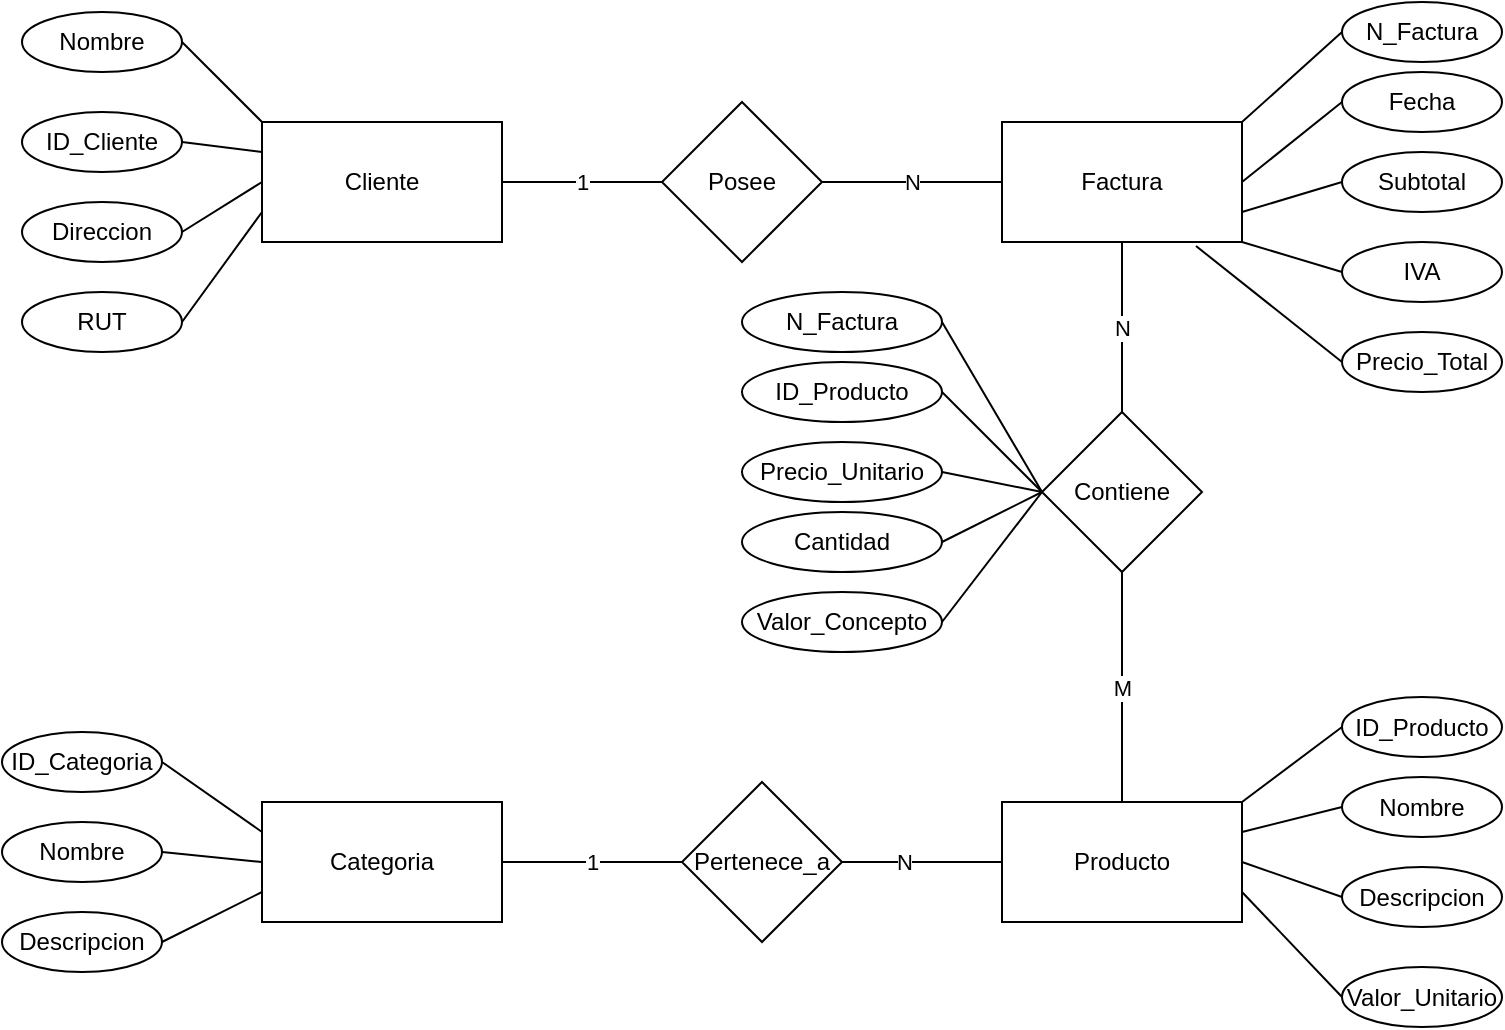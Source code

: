 <mxfile version="13.7.7" type="github">
  <diagram id="R2lEEEUBdFMjLlhIrx00" name="Page-1">
    <mxGraphModel dx="972" dy="793" grid="1" gridSize="10" guides="1" tooltips="1" connect="1" arrows="1" fold="1" page="1" pageScale="1" pageWidth="850" pageHeight="1100" math="0" shadow="0" extFonts="Permanent Marker^https://fonts.googleapis.com/css?family=Permanent+Marker">
      <root>
        <mxCell id="0" />
        <mxCell id="1" parent="0" />
        <mxCell id="0YPiS31dU_EQr1Za0tyZ-1" value="Categoria" style="rounded=0;whiteSpace=wrap;html=1;" parent="1" vertex="1">
          <mxGeometry x="200" y="415" width="120" height="60" as="geometry" />
        </mxCell>
        <mxCell id="0YPiS31dU_EQr1Za0tyZ-2" value="Factura" style="rounded=0;whiteSpace=wrap;html=1;" parent="1" vertex="1">
          <mxGeometry x="570" y="75" width="120" height="60" as="geometry" />
        </mxCell>
        <mxCell id="0YPiS31dU_EQr1Za0tyZ-3" value="Producto" style="rounded=0;whiteSpace=wrap;html=1;" parent="1" vertex="1">
          <mxGeometry x="570" y="415" width="120" height="60" as="geometry" />
        </mxCell>
        <mxCell id="0YPiS31dU_EQr1Za0tyZ-4" value="Cliente&lt;br&gt;" style="rounded=0;whiteSpace=wrap;html=1;" parent="1" vertex="1">
          <mxGeometry x="200" y="75" width="120" height="60" as="geometry" />
        </mxCell>
        <mxCell id="0YPiS31dU_EQr1Za0tyZ-5" value="ID_Cliente" style="ellipse;whiteSpace=wrap;html=1;" parent="1" vertex="1">
          <mxGeometry x="80" y="70" width="80" height="30" as="geometry" />
        </mxCell>
        <mxCell id="0YPiS31dU_EQr1Za0tyZ-6" value="Nombre" style="ellipse;whiteSpace=wrap;html=1;" parent="1" vertex="1">
          <mxGeometry x="80" y="20" width="80" height="30" as="geometry" />
        </mxCell>
        <mxCell id="0YPiS31dU_EQr1Za0tyZ-7" value="RUT" style="ellipse;whiteSpace=wrap;html=1;" parent="1" vertex="1">
          <mxGeometry x="80" y="160" width="80" height="30" as="geometry" />
        </mxCell>
        <mxCell id="0YPiS31dU_EQr1Za0tyZ-8" value="Direccion" style="ellipse;whiteSpace=wrap;html=1;" parent="1" vertex="1">
          <mxGeometry x="80" y="115" width="80" height="30" as="geometry" />
        </mxCell>
        <mxCell id="0YPiS31dU_EQr1Za0tyZ-9" value="" style="endArrow=none;html=1;entryX=0;entryY=0.5;entryDx=0;entryDy=0;exitX=1;exitY=0.5;exitDx=0;exitDy=0;" parent="1" source="0YPiS31dU_EQr1Za0tyZ-8" target="0YPiS31dU_EQr1Za0tyZ-4" edge="1">
          <mxGeometry width="50" height="50" relative="1" as="geometry">
            <mxPoint x="370" y="300" as="sourcePoint" />
            <mxPoint x="420" y="250" as="targetPoint" />
          </mxGeometry>
        </mxCell>
        <mxCell id="0YPiS31dU_EQr1Za0tyZ-10" value="" style="endArrow=none;html=1;entryX=0;entryY=0.25;entryDx=0;entryDy=0;exitX=1;exitY=0.5;exitDx=0;exitDy=0;" parent="1" source="0YPiS31dU_EQr1Za0tyZ-5" target="0YPiS31dU_EQr1Za0tyZ-4" edge="1">
          <mxGeometry width="50" height="50" relative="1" as="geometry">
            <mxPoint x="170" y="140" as="sourcePoint" />
            <mxPoint x="230" y="140" as="targetPoint" />
          </mxGeometry>
        </mxCell>
        <mxCell id="0YPiS31dU_EQr1Za0tyZ-11" value="" style="endArrow=none;html=1;entryX=0;entryY=0;entryDx=0;entryDy=0;exitX=1;exitY=0.5;exitDx=0;exitDy=0;" parent="1" source="0YPiS31dU_EQr1Za0tyZ-6" target="0YPiS31dU_EQr1Za0tyZ-4" edge="1">
          <mxGeometry width="50" height="50" relative="1" as="geometry">
            <mxPoint x="180" y="150" as="sourcePoint" />
            <mxPoint x="240" y="150" as="targetPoint" />
          </mxGeometry>
        </mxCell>
        <mxCell id="0YPiS31dU_EQr1Za0tyZ-12" value="" style="endArrow=none;html=1;entryX=0;entryY=0.75;entryDx=0;entryDy=0;exitX=1;exitY=0.5;exitDx=0;exitDy=0;" parent="1" source="0YPiS31dU_EQr1Za0tyZ-7" target="0YPiS31dU_EQr1Za0tyZ-4" edge="1">
          <mxGeometry width="50" height="50" relative="1" as="geometry">
            <mxPoint x="190" y="160" as="sourcePoint" />
            <mxPoint x="250" y="160" as="targetPoint" />
          </mxGeometry>
        </mxCell>
        <mxCell id="0YPiS31dU_EQr1Za0tyZ-13" value="ID_Producto" style="ellipse;whiteSpace=wrap;html=1;" parent="1" vertex="1">
          <mxGeometry x="740" y="362.5" width="80" height="30" as="geometry" />
        </mxCell>
        <mxCell id="0YPiS31dU_EQr1Za0tyZ-14" value="Nombre" style="ellipse;whiteSpace=wrap;html=1;" parent="1" vertex="1">
          <mxGeometry x="740" y="402.5" width="80" height="30" as="geometry" />
        </mxCell>
        <mxCell id="0YPiS31dU_EQr1Za0tyZ-15" value="Descripcion" style="ellipse;whiteSpace=wrap;html=1;" parent="1" vertex="1">
          <mxGeometry x="740" y="447.5" width="80" height="30" as="geometry" />
        </mxCell>
        <mxCell id="0YPiS31dU_EQr1Za0tyZ-16" value="Valor_Unitario" style="ellipse;whiteSpace=wrap;html=1;" parent="1" vertex="1">
          <mxGeometry x="740" y="497.5" width="80" height="30" as="geometry" />
        </mxCell>
        <mxCell id="0YPiS31dU_EQr1Za0tyZ-18" value="" style="endArrow=none;html=1;entryX=0;entryY=0.5;entryDx=0;entryDy=0;exitX=1;exitY=0;exitDx=0;exitDy=0;" parent="1" source="0YPiS31dU_EQr1Za0tyZ-3" target="0YPiS31dU_EQr1Za0tyZ-13" edge="1">
          <mxGeometry width="50" height="50" relative="1" as="geometry">
            <mxPoint x="390" y="625" as="sourcePoint" />
            <mxPoint x="440" y="575" as="targetPoint" />
          </mxGeometry>
        </mxCell>
        <mxCell id="0YPiS31dU_EQr1Za0tyZ-19" value="" style="endArrow=none;html=1;entryX=0;entryY=0.5;entryDx=0;entryDy=0;exitX=1;exitY=0.25;exitDx=0;exitDy=0;" parent="1" source="0YPiS31dU_EQr1Za0tyZ-3" target="0YPiS31dU_EQr1Za0tyZ-14" edge="1">
          <mxGeometry width="50" height="50" relative="1" as="geometry">
            <mxPoint x="670" y="435" as="sourcePoint" />
            <mxPoint x="740" y="390" as="targetPoint" />
          </mxGeometry>
        </mxCell>
        <mxCell id="0YPiS31dU_EQr1Za0tyZ-20" value="" style="endArrow=none;html=1;entryX=0;entryY=0.5;entryDx=0;entryDy=0;exitX=1;exitY=0.5;exitDx=0;exitDy=0;" parent="1" source="0YPiS31dU_EQr1Za0tyZ-3" target="0YPiS31dU_EQr1Za0tyZ-15" edge="1">
          <mxGeometry width="50" height="50" relative="1" as="geometry">
            <mxPoint x="680" y="445" as="sourcePoint" />
            <mxPoint x="750" y="400" as="targetPoint" />
          </mxGeometry>
        </mxCell>
        <mxCell id="0YPiS31dU_EQr1Za0tyZ-21" value="" style="endArrow=none;html=1;entryX=0;entryY=0.5;entryDx=0;entryDy=0;exitX=1;exitY=0.75;exitDx=0;exitDy=0;" parent="1" source="0YPiS31dU_EQr1Za0tyZ-3" target="0YPiS31dU_EQr1Za0tyZ-16" edge="1">
          <mxGeometry width="50" height="50" relative="1" as="geometry">
            <mxPoint x="690" y="455" as="sourcePoint" />
            <mxPoint x="760" y="410" as="targetPoint" />
          </mxGeometry>
        </mxCell>
        <mxCell id="0YPiS31dU_EQr1Za0tyZ-23" value="ID_Categoria" style="ellipse;whiteSpace=wrap;html=1;" parent="1" vertex="1">
          <mxGeometry x="70" y="380" width="80" height="30" as="geometry" />
        </mxCell>
        <mxCell id="0YPiS31dU_EQr1Za0tyZ-25" value="Nombre" style="ellipse;whiteSpace=wrap;html=1;" parent="1" vertex="1">
          <mxGeometry x="70" y="425" width="80" height="30" as="geometry" />
        </mxCell>
        <mxCell id="0YPiS31dU_EQr1Za0tyZ-27" value="Descripcion" style="ellipse;whiteSpace=wrap;html=1;" parent="1" vertex="1">
          <mxGeometry x="70" y="470" width="80" height="30" as="geometry" />
        </mxCell>
        <mxCell id="0YPiS31dU_EQr1Za0tyZ-29" value="N_Factura" style="ellipse;whiteSpace=wrap;html=1;" parent="1" vertex="1">
          <mxGeometry x="740" y="15" width="80" height="30" as="geometry" />
        </mxCell>
        <mxCell id="0YPiS31dU_EQr1Za0tyZ-30" value="Fecha" style="ellipse;whiteSpace=wrap;html=1;" parent="1" vertex="1">
          <mxGeometry x="740" y="50" width="80" height="30" as="geometry" />
        </mxCell>
        <mxCell id="0YPiS31dU_EQr1Za0tyZ-31" value="Subtotal" style="ellipse;whiteSpace=wrap;html=1;" parent="1" vertex="1">
          <mxGeometry x="740" y="90" width="80" height="30" as="geometry" />
        </mxCell>
        <mxCell id="0YPiS31dU_EQr1Za0tyZ-32" value="IVA" style="ellipse;whiteSpace=wrap;html=1;" parent="1" vertex="1">
          <mxGeometry x="740" y="135" width="80" height="30" as="geometry" />
        </mxCell>
        <mxCell id="0YPiS31dU_EQr1Za0tyZ-39" value="Precio_Total" style="ellipse;whiteSpace=wrap;html=1;" parent="1" vertex="1">
          <mxGeometry x="740" y="180" width="80" height="30" as="geometry" />
        </mxCell>
        <mxCell id="0YPiS31dU_EQr1Za0tyZ-44" value="" style="endArrow=none;html=1;entryX=0;entryY=0.5;entryDx=0;entryDy=0;exitX=1;exitY=0;exitDx=0;exitDy=0;" parent="1" source="0YPiS31dU_EQr1Za0tyZ-2" target="0YPiS31dU_EQr1Za0tyZ-29" edge="1">
          <mxGeometry width="50" height="50" relative="1" as="geometry">
            <mxPoint x="370" y="300" as="sourcePoint" />
            <mxPoint x="420" y="250" as="targetPoint" />
          </mxGeometry>
        </mxCell>
        <mxCell id="0YPiS31dU_EQr1Za0tyZ-47" value="" style="endArrow=none;html=1;entryX=0;entryY=0.5;entryDx=0;entryDy=0;exitX=1;exitY=0.5;exitDx=0;exitDy=0;" parent="1" source="0YPiS31dU_EQr1Za0tyZ-2" target="0YPiS31dU_EQr1Za0tyZ-30" edge="1">
          <mxGeometry width="50" height="50" relative="1" as="geometry">
            <mxPoint x="720" y="105" as="sourcePoint" />
            <mxPoint x="770" y="60" as="targetPoint" />
          </mxGeometry>
        </mxCell>
        <mxCell id="0YPiS31dU_EQr1Za0tyZ-48" value="" style="endArrow=none;html=1;entryX=0;entryY=0.5;entryDx=0;entryDy=0;exitX=1;exitY=0.75;exitDx=0;exitDy=0;" parent="1" source="0YPiS31dU_EQr1Za0tyZ-2" target="0YPiS31dU_EQr1Za0tyZ-31" edge="1">
          <mxGeometry width="50" height="50" relative="1" as="geometry">
            <mxPoint x="730" y="115" as="sourcePoint" />
            <mxPoint x="780" y="70" as="targetPoint" />
          </mxGeometry>
        </mxCell>
        <mxCell id="0YPiS31dU_EQr1Za0tyZ-49" value="" style="endArrow=none;html=1;entryX=0;entryY=0.5;entryDx=0;entryDy=0;exitX=1;exitY=1;exitDx=0;exitDy=0;" parent="1" source="0YPiS31dU_EQr1Za0tyZ-2" target="0YPiS31dU_EQr1Za0tyZ-32" edge="1">
          <mxGeometry width="50" height="50" relative="1" as="geometry">
            <mxPoint x="740" y="125" as="sourcePoint" />
            <mxPoint x="790" y="80" as="targetPoint" />
          </mxGeometry>
        </mxCell>
        <mxCell id="0YPiS31dU_EQr1Za0tyZ-50" value="" style="endArrow=none;html=1;entryX=0;entryY=0.5;entryDx=0;entryDy=0;" parent="1" target="0YPiS31dU_EQr1Za0tyZ-39" edge="1">
          <mxGeometry width="50" height="50" relative="1" as="geometry">
            <mxPoint x="667" y="137" as="sourcePoint" />
            <mxPoint x="800" y="90" as="targetPoint" />
          </mxGeometry>
        </mxCell>
        <mxCell id="0YPiS31dU_EQr1Za0tyZ-52" value="Posee" style="rhombus;whiteSpace=wrap;html=1;" parent="1" vertex="1">
          <mxGeometry x="400" y="65" width="80" height="80" as="geometry" />
        </mxCell>
        <mxCell id="0YPiS31dU_EQr1Za0tyZ-54" value="1" style="endArrow=none;html=1;exitX=1;exitY=0.5;exitDx=0;exitDy=0;" parent="1" source="0YPiS31dU_EQr1Za0tyZ-4" target="0YPiS31dU_EQr1Za0tyZ-52" edge="1">
          <mxGeometry width="50" height="50" relative="1" as="geometry">
            <mxPoint x="370" y="300" as="sourcePoint" />
            <mxPoint x="420" y="250" as="targetPoint" />
          </mxGeometry>
        </mxCell>
        <mxCell id="0YPiS31dU_EQr1Za0tyZ-55" value="N" style="endArrow=none;html=1;entryX=0;entryY=0.5;entryDx=0;entryDy=0;exitX=1;exitY=0.5;exitDx=0;exitDy=0;" parent="1" source="0YPiS31dU_EQr1Za0tyZ-52" target="0YPiS31dU_EQr1Za0tyZ-2" edge="1">
          <mxGeometry width="50" height="50" relative="1" as="geometry">
            <mxPoint x="760" y="145" as="sourcePoint" />
            <mxPoint x="810" y="100" as="targetPoint" />
          </mxGeometry>
        </mxCell>
        <mxCell id="0YPiS31dU_EQr1Za0tyZ-56" value="Contiene" style="rhombus;whiteSpace=wrap;html=1;" parent="1" vertex="1">
          <mxGeometry x="590" y="220" width="80" height="80" as="geometry" />
        </mxCell>
        <mxCell id="0YPiS31dU_EQr1Za0tyZ-57" value="N" style="endArrow=none;html=1;entryX=0.5;entryY=1;entryDx=0;entryDy=0;exitX=0.5;exitY=0;exitDx=0;exitDy=0;" parent="1" source="0YPiS31dU_EQr1Za0tyZ-56" target="0YPiS31dU_EQr1Za0tyZ-2" edge="1">
          <mxGeometry width="50" height="50" relative="1" as="geometry">
            <mxPoint x="490" y="115" as="sourcePoint" />
            <mxPoint x="580" y="115" as="targetPoint" />
          </mxGeometry>
        </mxCell>
        <mxCell id="0YPiS31dU_EQr1Za0tyZ-58" value="M" style="endArrow=none;html=1;exitX=0.5;exitY=0;exitDx=0;exitDy=0;entryX=0.5;entryY=1;entryDx=0;entryDy=0;" parent="1" source="0YPiS31dU_EQr1Za0tyZ-3" target="0YPiS31dU_EQr1Za0tyZ-56" edge="1">
          <mxGeometry width="50" height="50" relative="1" as="geometry">
            <mxPoint x="640" y="230" as="sourcePoint" />
            <mxPoint x="630" y="310" as="targetPoint" />
          </mxGeometry>
        </mxCell>
        <mxCell id="0YPiS31dU_EQr1Za0tyZ-59" value="Pertenece_a" style="rhombus;whiteSpace=wrap;html=1;" parent="1" vertex="1">
          <mxGeometry x="410" y="405" width="80" height="80" as="geometry" />
        </mxCell>
        <mxCell id="0YPiS31dU_EQr1Za0tyZ-60" value="1" style="endArrow=none;html=1;exitX=1;exitY=0.5;exitDx=0;exitDy=0;entryX=0;entryY=0.5;entryDx=0;entryDy=0;" parent="1" source="0YPiS31dU_EQr1Za0tyZ-1" target="0YPiS31dU_EQr1Za0tyZ-59" edge="1">
          <mxGeometry width="50" height="50" relative="1" as="geometry">
            <mxPoint x="370" y="300" as="sourcePoint" />
            <mxPoint x="420" y="250" as="targetPoint" />
          </mxGeometry>
        </mxCell>
        <mxCell id="0YPiS31dU_EQr1Za0tyZ-61" value="" style="endArrow=none;html=1;exitX=0;exitY=0.5;exitDx=0;exitDy=0;entryX=1;entryY=0.5;entryDx=0;entryDy=0;" parent="1" source="0YPiS31dU_EQr1Za0tyZ-3" target="0YPiS31dU_EQr1Za0tyZ-59" edge="1">
          <mxGeometry width="50" height="50" relative="1" as="geometry">
            <mxPoint x="330" y="450" as="sourcePoint" />
            <mxPoint x="420" y="450" as="targetPoint" />
          </mxGeometry>
        </mxCell>
        <mxCell id="0YPiS31dU_EQr1Za0tyZ-76" value="N" style="edgeLabel;html=1;align=center;verticalAlign=middle;resizable=0;points=[];" parent="0YPiS31dU_EQr1Za0tyZ-61" vertex="1" connectable="0">
          <mxGeometry x="0.238" relative="1" as="geometry">
            <mxPoint as="offset" />
          </mxGeometry>
        </mxCell>
        <mxCell id="0YPiS31dU_EQr1Za0tyZ-62" value="" style="endArrow=none;html=1;exitX=1;exitY=0.5;exitDx=0;exitDy=0;entryX=0;entryY=0.25;entryDx=0;entryDy=0;" parent="1" source="0YPiS31dU_EQr1Za0tyZ-23" target="0YPiS31dU_EQr1Za0tyZ-1" edge="1">
          <mxGeometry width="50" height="50" relative="1" as="geometry">
            <mxPoint x="250" y="320" as="sourcePoint" />
            <mxPoint x="315" y="320" as="targetPoint" />
          </mxGeometry>
        </mxCell>
        <mxCell id="0YPiS31dU_EQr1Za0tyZ-63" value="" style="endArrow=none;html=1;exitX=1;exitY=0.5;exitDx=0;exitDy=0;entryX=0;entryY=0.5;entryDx=0;entryDy=0;" parent="1" source="0YPiS31dU_EQr1Za0tyZ-25" target="0YPiS31dU_EQr1Za0tyZ-1" edge="1">
          <mxGeometry width="50" height="50" relative="1" as="geometry">
            <mxPoint x="340" y="465" as="sourcePoint" />
            <mxPoint x="405" y="465" as="targetPoint" />
          </mxGeometry>
        </mxCell>
        <mxCell id="0YPiS31dU_EQr1Za0tyZ-64" value="" style="endArrow=none;html=1;exitX=1;exitY=0.5;exitDx=0;exitDy=0;entryX=0;entryY=0.75;entryDx=0;entryDy=0;" parent="1" source="0YPiS31dU_EQr1Za0tyZ-27" target="0YPiS31dU_EQr1Za0tyZ-1" edge="1">
          <mxGeometry width="50" height="50" relative="1" as="geometry">
            <mxPoint x="350" y="475" as="sourcePoint" />
            <mxPoint x="415" y="475" as="targetPoint" />
          </mxGeometry>
        </mxCell>
        <mxCell id="0YPiS31dU_EQr1Za0tyZ-66" value="N_Factura" style="ellipse;whiteSpace=wrap;html=1;" parent="1" vertex="1">
          <mxGeometry x="440" y="160" width="100" height="30" as="geometry" />
        </mxCell>
        <mxCell id="0YPiS31dU_EQr1Za0tyZ-67" value="ID_Producto" style="ellipse;whiteSpace=wrap;html=1;" parent="1" vertex="1">
          <mxGeometry x="440" y="195" width="100" height="30" as="geometry" />
        </mxCell>
        <mxCell id="0YPiS31dU_EQr1Za0tyZ-68" value="Precio_Unitario" style="ellipse;whiteSpace=wrap;html=1;" parent="1" vertex="1">
          <mxGeometry x="440" y="235" width="100" height="30" as="geometry" />
        </mxCell>
        <mxCell id="0YPiS31dU_EQr1Za0tyZ-69" value="Cantidad" style="ellipse;whiteSpace=wrap;html=1;" parent="1" vertex="1">
          <mxGeometry x="440" y="270" width="100" height="30" as="geometry" />
        </mxCell>
        <mxCell id="0YPiS31dU_EQr1Za0tyZ-70" value="Valor_Concepto" style="ellipse;whiteSpace=wrap;html=1;" parent="1" vertex="1">
          <mxGeometry x="440" y="310" width="100" height="30" as="geometry" />
        </mxCell>
        <mxCell id="0YPiS31dU_EQr1Za0tyZ-71" value="" style="endArrow=none;html=1;entryX=0;entryY=0.5;entryDx=0;entryDy=0;exitX=1;exitY=0.5;exitDx=0;exitDy=0;" parent="1" source="0YPiS31dU_EQr1Za0tyZ-66" target="0YPiS31dU_EQr1Za0tyZ-56" edge="1">
          <mxGeometry width="50" height="50" relative="1" as="geometry">
            <mxPoint x="370" y="300" as="sourcePoint" />
            <mxPoint x="420" y="250" as="targetPoint" />
          </mxGeometry>
        </mxCell>
        <mxCell id="0YPiS31dU_EQr1Za0tyZ-72" value="" style="endArrow=none;html=1;entryX=0;entryY=0.5;entryDx=0;entryDy=0;exitX=1;exitY=0.5;exitDx=0;exitDy=0;" parent="1" source="0YPiS31dU_EQr1Za0tyZ-67" target="0YPiS31dU_EQr1Za0tyZ-56" edge="1">
          <mxGeometry width="50" height="50" relative="1" as="geometry">
            <mxPoint x="550" y="185" as="sourcePoint" />
            <mxPoint x="600" y="270" as="targetPoint" />
          </mxGeometry>
        </mxCell>
        <mxCell id="0YPiS31dU_EQr1Za0tyZ-73" value="" style="endArrow=none;html=1;entryX=0;entryY=0.5;entryDx=0;entryDy=0;exitX=1;exitY=0.5;exitDx=0;exitDy=0;" parent="1" source="0YPiS31dU_EQr1Za0tyZ-68" target="0YPiS31dU_EQr1Za0tyZ-56" edge="1">
          <mxGeometry width="50" height="50" relative="1" as="geometry">
            <mxPoint x="560" y="195" as="sourcePoint" />
            <mxPoint x="610" y="280" as="targetPoint" />
          </mxGeometry>
        </mxCell>
        <mxCell id="0YPiS31dU_EQr1Za0tyZ-74" value="" style="endArrow=none;html=1;entryX=0;entryY=0.5;entryDx=0;entryDy=0;exitX=1;exitY=0.5;exitDx=0;exitDy=0;" parent="1" source="0YPiS31dU_EQr1Za0tyZ-69" target="0YPiS31dU_EQr1Za0tyZ-56" edge="1">
          <mxGeometry width="50" height="50" relative="1" as="geometry">
            <mxPoint x="570" y="205" as="sourcePoint" />
            <mxPoint x="620" y="290" as="targetPoint" />
          </mxGeometry>
        </mxCell>
        <mxCell id="0YPiS31dU_EQr1Za0tyZ-75" value="" style="endArrow=none;html=1;exitX=1;exitY=0.5;exitDx=0;exitDy=0;" parent="1" source="0YPiS31dU_EQr1Za0tyZ-70" edge="1">
          <mxGeometry width="50" height="50" relative="1" as="geometry">
            <mxPoint x="580" y="215" as="sourcePoint" />
            <mxPoint x="590" y="260" as="targetPoint" />
          </mxGeometry>
        </mxCell>
      </root>
    </mxGraphModel>
  </diagram>
</mxfile>
